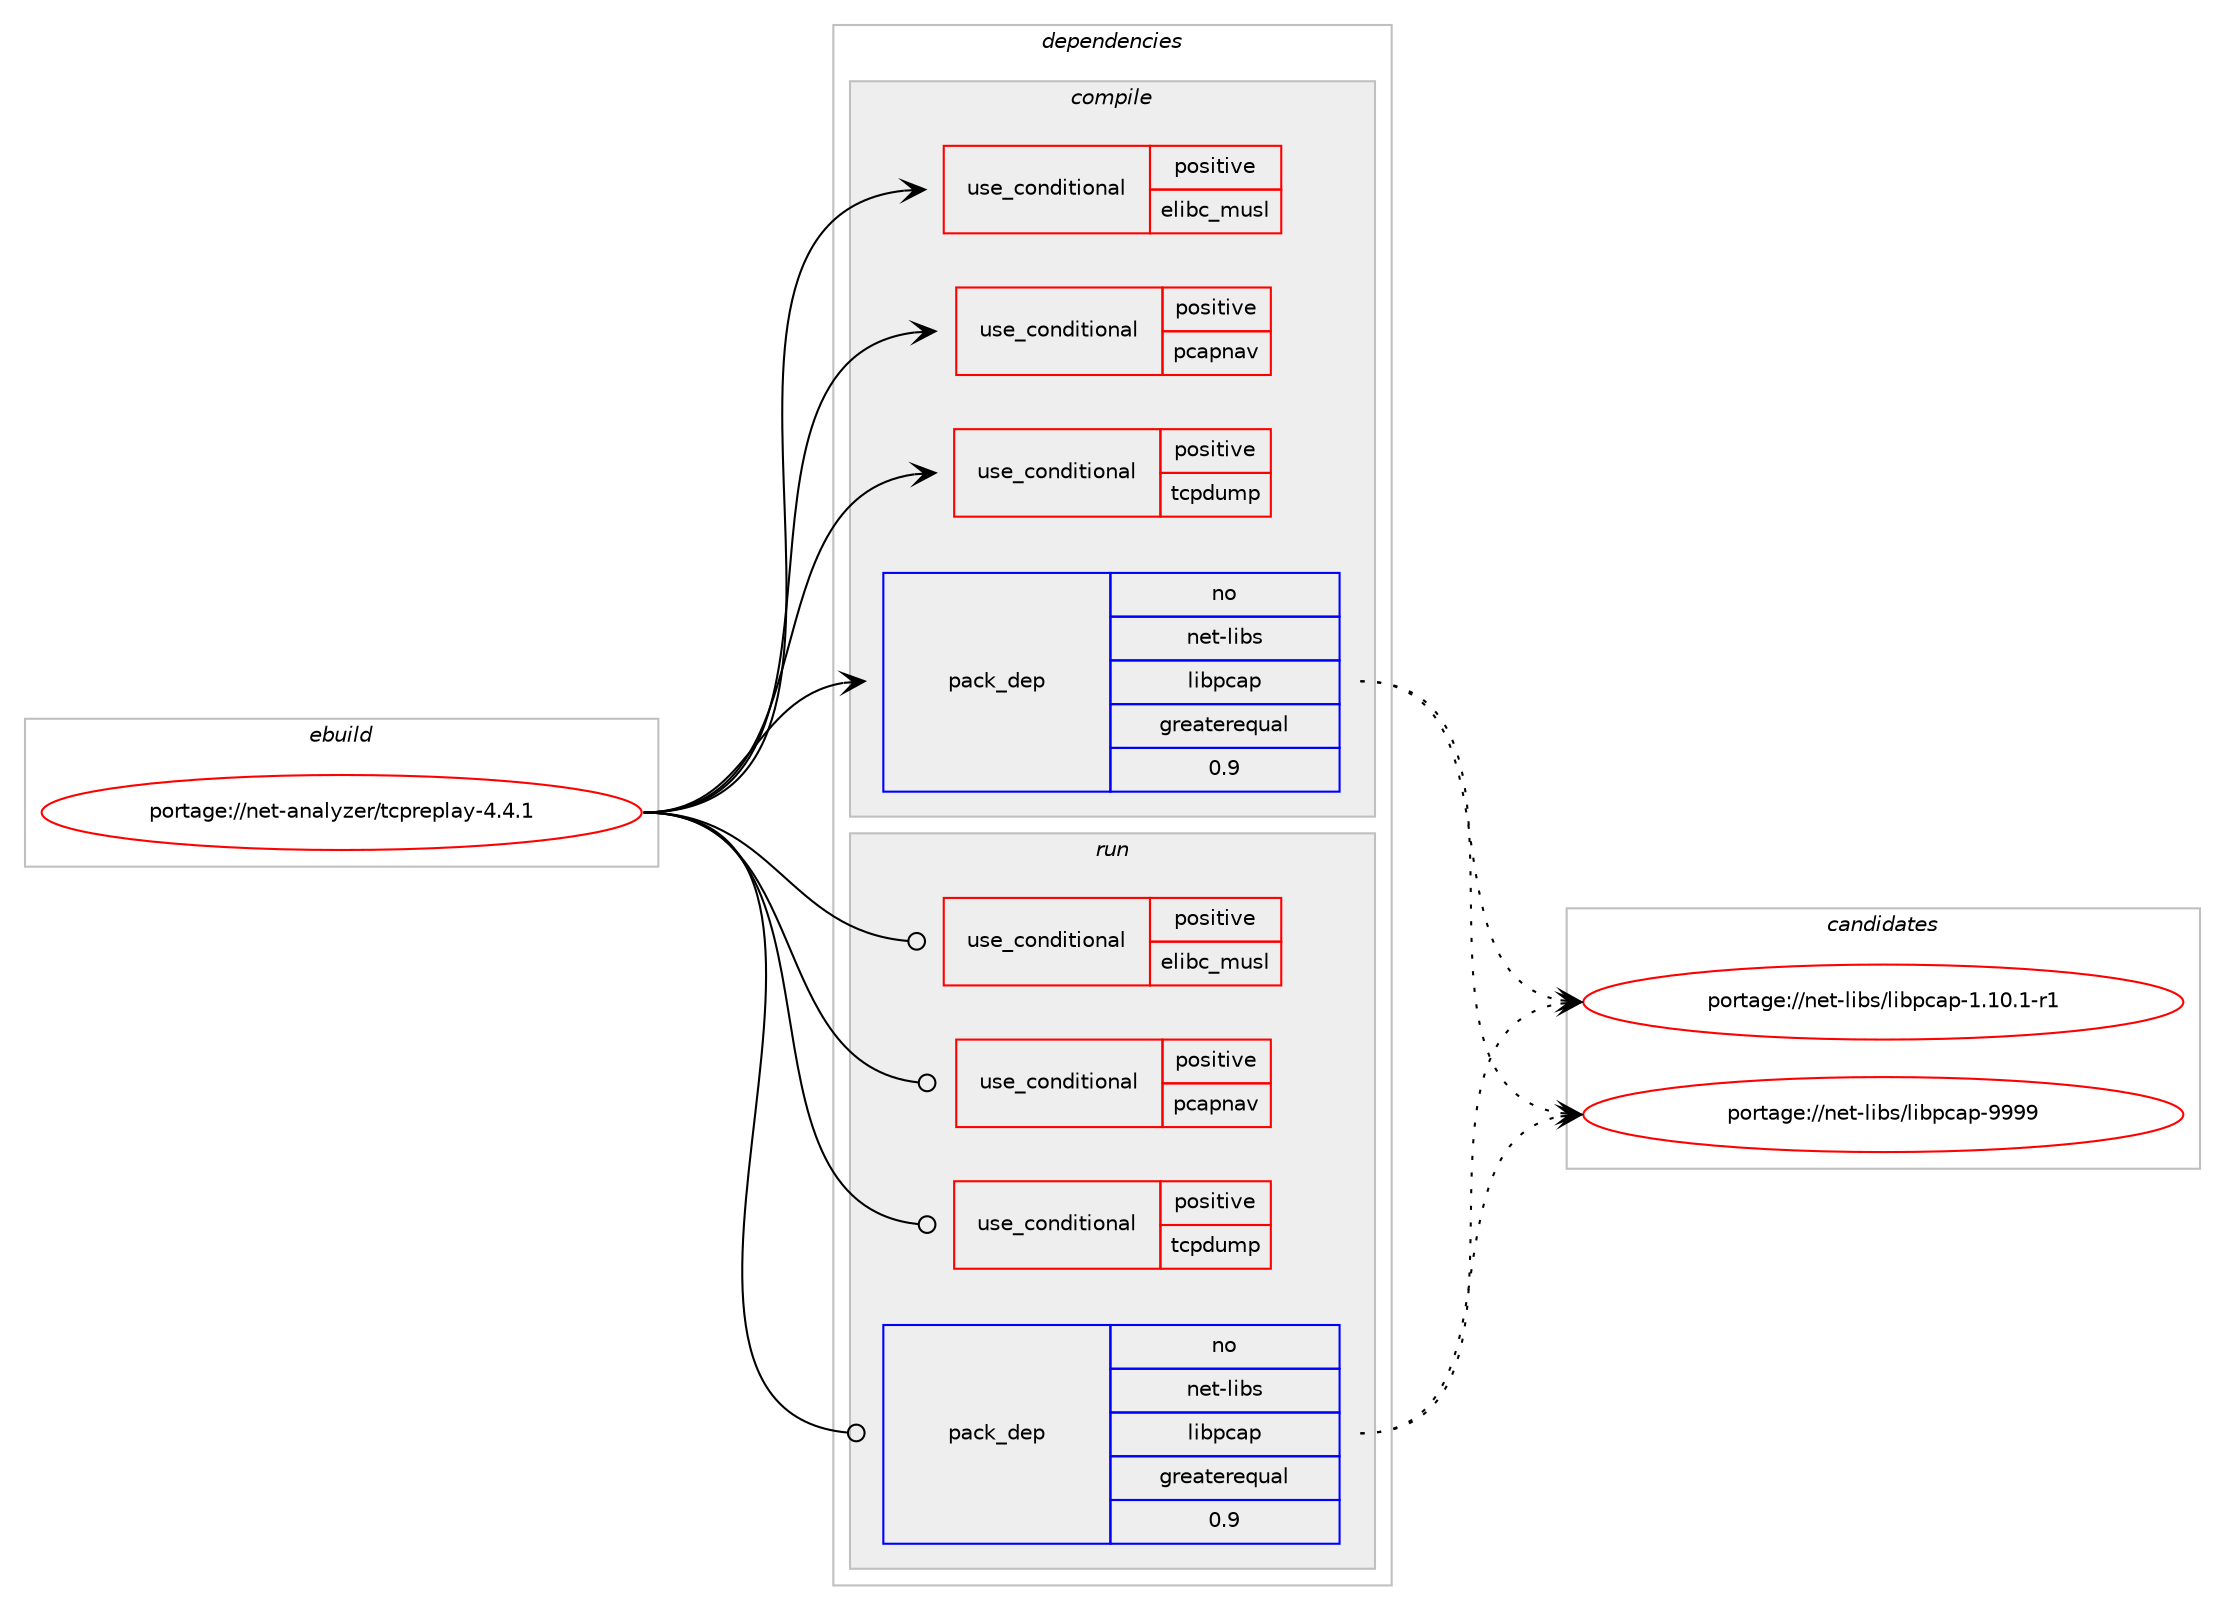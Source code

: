 digraph prolog {

# *************
# Graph options
# *************

newrank=true;
concentrate=true;
compound=true;
graph [rankdir=LR,fontname=Helvetica,fontsize=10,ranksep=1.5];#, ranksep=2.5, nodesep=0.2];
edge  [arrowhead=vee];
node  [fontname=Helvetica,fontsize=10];

# **********
# The ebuild
# **********

subgraph cluster_leftcol {
color=gray;
rank=same;
label=<<i>ebuild</i>>;
id [label="portage://net-analyzer/tcpreplay-4.4.1", color=red, width=4, href="../net-analyzer/tcpreplay-4.4.1.svg"];
}

# ****************
# The dependencies
# ****************

subgraph cluster_midcol {
color=gray;
label=<<i>dependencies</i>>;
subgraph cluster_compile {
fillcolor="#eeeeee";
style=filled;
label=<<i>compile</i>>;
subgraph cond37 {
dependency44 [label=<<TABLE BORDER="0" CELLBORDER="1" CELLSPACING="0" CELLPADDING="4"><TR><TD ROWSPAN="3" CELLPADDING="10">use_conditional</TD></TR><TR><TD>positive</TD></TR><TR><TD>elibc_musl</TD></TR></TABLE>>, shape=none, color=red];
# *** BEGIN UNKNOWN DEPENDENCY TYPE (TODO) ***
# dependency44 -> package_dependency(portage://net-analyzer/tcpreplay-4.4.1,install,no,sys-libs,fts-standalone,none,[,,],[],[])
# *** END UNKNOWN DEPENDENCY TYPE (TODO) ***

}
id:e -> dependency44:w [weight=20,style="solid",arrowhead="vee"];
subgraph cond38 {
dependency45 [label=<<TABLE BORDER="0" CELLBORDER="1" CELLSPACING="0" CELLPADDING="4"><TR><TD ROWSPAN="3" CELLPADDING="10">use_conditional</TD></TR><TR><TD>positive</TD></TR><TR><TD>pcapnav</TD></TR></TABLE>>, shape=none, color=red];
# *** BEGIN UNKNOWN DEPENDENCY TYPE (TODO) ***
# dependency45 -> package_dependency(portage://net-analyzer/tcpreplay-4.4.1,install,no,net-libs,libpcapnav,none,[,,],[],[])
# *** END UNKNOWN DEPENDENCY TYPE (TODO) ***

}
id:e -> dependency45:w [weight=20,style="solid",arrowhead="vee"];
subgraph cond39 {
dependency46 [label=<<TABLE BORDER="0" CELLBORDER="1" CELLSPACING="0" CELLPADDING="4"><TR><TD ROWSPAN="3" CELLPADDING="10">use_conditional</TD></TR><TR><TD>positive</TD></TR><TR><TD>tcpdump</TD></TR></TABLE>>, shape=none, color=red];
# *** BEGIN UNKNOWN DEPENDENCY TYPE (TODO) ***
# dependency46 -> package_dependency(portage://net-analyzer/tcpreplay-4.4.1,install,no,net-analyzer,tcpdump,none,[,,],[],[])
# *** END UNKNOWN DEPENDENCY TYPE (TODO) ***

}
id:e -> dependency46:w [weight=20,style="solid",arrowhead="vee"];
# *** BEGIN UNKNOWN DEPENDENCY TYPE (TODO) ***
# id -> package_dependency(portage://net-analyzer/tcpreplay-4.4.1,install,no,dev-libs,libdnet,none,[,,],[],[])
# *** END UNKNOWN DEPENDENCY TYPE (TODO) ***

subgraph pack7 {
dependency47 [label=<<TABLE BORDER="0" CELLBORDER="1" CELLSPACING="0" CELLPADDING="4" WIDTH="220"><TR><TD ROWSPAN="6" CELLPADDING="30">pack_dep</TD></TR><TR><TD WIDTH="110">no</TD></TR><TR><TD>net-libs</TD></TR><TR><TD>libpcap</TD></TR><TR><TD>greaterequal</TD></TR><TR><TD>0.9</TD></TR></TABLE>>, shape=none, color=blue];
}
id:e -> dependency47:w [weight=20,style="solid",arrowhead="vee"];
}
subgraph cluster_compileandrun {
fillcolor="#eeeeee";
style=filled;
label=<<i>compile and run</i>>;
}
subgraph cluster_run {
fillcolor="#eeeeee";
style=filled;
label=<<i>run</i>>;
subgraph cond40 {
dependency48 [label=<<TABLE BORDER="0" CELLBORDER="1" CELLSPACING="0" CELLPADDING="4"><TR><TD ROWSPAN="3" CELLPADDING="10">use_conditional</TD></TR><TR><TD>positive</TD></TR><TR><TD>elibc_musl</TD></TR></TABLE>>, shape=none, color=red];
# *** BEGIN UNKNOWN DEPENDENCY TYPE (TODO) ***
# dependency48 -> package_dependency(portage://net-analyzer/tcpreplay-4.4.1,run,no,sys-libs,fts-standalone,none,[,,],[],[])
# *** END UNKNOWN DEPENDENCY TYPE (TODO) ***

}
id:e -> dependency48:w [weight=20,style="solid",arrowhead="odot"];
subgraph cond41 {
dependency49 [label=<<TABLE BORDER="0" CELLBORDER="1" CELLSPACING="0" CELLPADDING="4"><TR><TD ROWSPAN="3" CELLPADDING="10">use_conditional</TD></TR><TR><TD>positive</TD></TR><TR><TD>pcapnav</TD></TR></TABLE>>, shape=none, color=red];
# *** BEGIN UNKNOWN DEPENDENCY TYPE (TODO) ***
# dependency49 -> package_dependency(portage://net-analyzer/tcpreplay-4.4.1,run,no,net-libs,libpcapnav,none,[,,],[],[])
# *** END UNKNOWN DEPENDENCY TYPE (TODO) ***

}
id:e -> dependency49:w [weight=20,style="solid",arrowhead="odot"];
subgraph cond42 {
dependency50 [label=<<TABLE BORDER="0" CELLBORDER="1" CELLSPACING="0" CELLPADDING="4"><TR><TD ROWSPAN="3" CELLPADDING="10">use_conditional</TD></TR><TR><TD>positive</TD></TR><TR><TD>tcpdump</TD></TR></TABLE>>, shape=none, color=red];
# *** BEGIN UNKNOWN DEPENDENCY TYPE (TODO) ***
# dependency50 -> package_dependency(portage://net-analyzer/tcpreplay-4.4.1,run,no,net-analyzer,tcpdump,none,[,,],[],[])
# *** END UNKNOWN DEPENDENCY TYPE (TODO) ***

}
id:e -> dependency50:w [weight=20,style="solid",arrowhead="odot"];
# *** BEGIN UNKNOWN DEPENDENCY TYPE (TODO) ***
# id -> package_dependency(portage://net-analyzer/tcpreplay-4.4.1,run,no,dev-libs,libdnet,none,[,,],[],[])
# *** END UNKNOWN DEPENDENCY TYPE (TODO) ***

subgraph pack8 {
dependency51 [label=<<TABLE BORDER="0" CELLBORDER="1" CELLSPACING="0" CELLPADDING="4" WIDTH="220"><TR><TD ROWSPAN="6" CELLPADDING="30">pack_dep</TD></TR><TR><TD WIDTH="110">no</TD></TR><TR><TD>net-libs</TD></TR><TR><TD>libpcap</TD></TR><TR><TD>greaterequal</TD></TR><TR><TD>0.9</TD></TR></TABLE>>, shape=none, color=blue];
}
id:e -> dependency51:w [weight=20,style="solid",arrowhead="odot"];
}
}

# **************
# The candidates
# **************

subgraph cluster_choices {
rank=same;
color=gray;
label=<<i>candidates</i>>;

subgraph choice7 {
color=black;
nodesep=1;
choice110101116451081059811547108105981129997112454946494846494511449 [label="portage://net-libs/libpcap-1.10.1-r1", color=red, width=4,href="../net-libs/libpcap-1.10.1-r1.svg"];
choice1101011164510810598115471081059811299971124557575757 [label="portage://net-libs/libpcap-9999", color=red, width=4,href="../net-libs/libpcap-9999.svg"];
dependency47:e -> choice110101116451081059811547108105981129997112454946494846494511449:w [style=dotted,weight="100"];
dependency47:e -> choice1101011164510810598115471081059811299971124557575757:w [style=dotted,weight="100"];
}
subgraph choice8 {
color=black;
nodesep=1;
choice110101116451081059811547108105981129997112454946494846494511449 [label="portage://net-libs/libpcap-1.10.1-r1", color=red, width=4,href="../net-libs/libpcap-1.10.1-r1.svg"];
choice1101011164510810598115471081059811299971124557575757 [label="portage://net-libs/libpcap-9999", color=red, width=4,href="../net-libs/libpcap-9999.svg"];
dependency51:e -> choice110101116451081059811547108105981129997112454946494846494511449:w [style=dotted,weight="100"];
dependency51:e -> choice1101011164510810598115471081059811299971124557575757:w [style=dotted,weight="100"];
}
}

}

